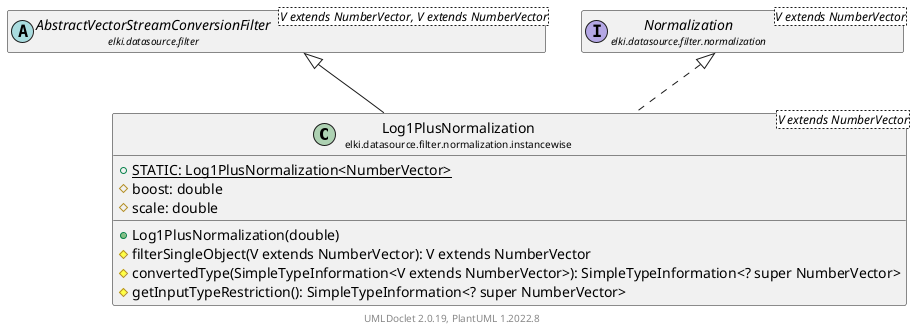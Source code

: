 @startuml
    remove .*\.(Instance|Par|Parameterizer|Factory)$
    set namespaceSeparator none
    hide empty fields
    hide empty methods

    class "<size:14>Log1PlusNormalization\n<size:10>elki.datasource.filter.normalization.instancewise" as elki.datasource.filter.normalization.instancewise.Log1PlusNormalization<V extends NumberVector> [[Log1PlusNormalization.html]] {
        {static} +STATIC: Log1PlusNormalization<NumberVector>
        #boost: double
        #scale: double
        +Log1PlusNormalization(double)
        #filterSingleObject(V extends NumberVector): V extends NumberVector
        #convertedType(SimpleTypeInformation<V extends NumberVector>): SimpleTypeInformation<? super NumberVector>
        #getInputTypeRestriction(): SimpleTypeInformation<? super NumberVector>
    }

    abstract class "<size:14>AbstractVectorStreamConversionFilter\n<size:10>elki.datasource.filter" as elki.datasource.filter.AbstractVectorStreamConversionFilter<V extends NumberVector, V extends NumberVector> [[../../AbstractVectorStreamConversionFilter.html]]
    interface "<size:14>Normalization\n<size:10>elki.datasource.filter.normalization" as elki.datasource.filter.normalization.Normalization<V extends NumberVector> [[../Normalization.html]]
    class "<size:14>Log1PlusNormalization.Par\n<size:10>elki.datasource.filter.normalization.instancewise" as elki.datasource.filter.normalization.instancewise.Log1PlusNormalization.Par<V extends NumberVector> [[Log1PlusNormalization.Par.html]]

    elki.datasource.filter.AbstractVectorStreamConversionFilter <|-- elki.datasource.filter.normalization.instancewise.Log1PlusNormalization
    elki.datasource.filter.normalization.Normalization <|.. elki.datasource.filter.normalization.instancewise.Log1PlusNormalization
    elki.datasource.filter.normalization.instancewise.Log1PlusNormalization +-- elki.datasource.filter.normalization.instancewise.Log1PlusNormalization.Par

    center footer UMLDoclet 2.0.19, PlantUML 1.2022.8
@enduml
